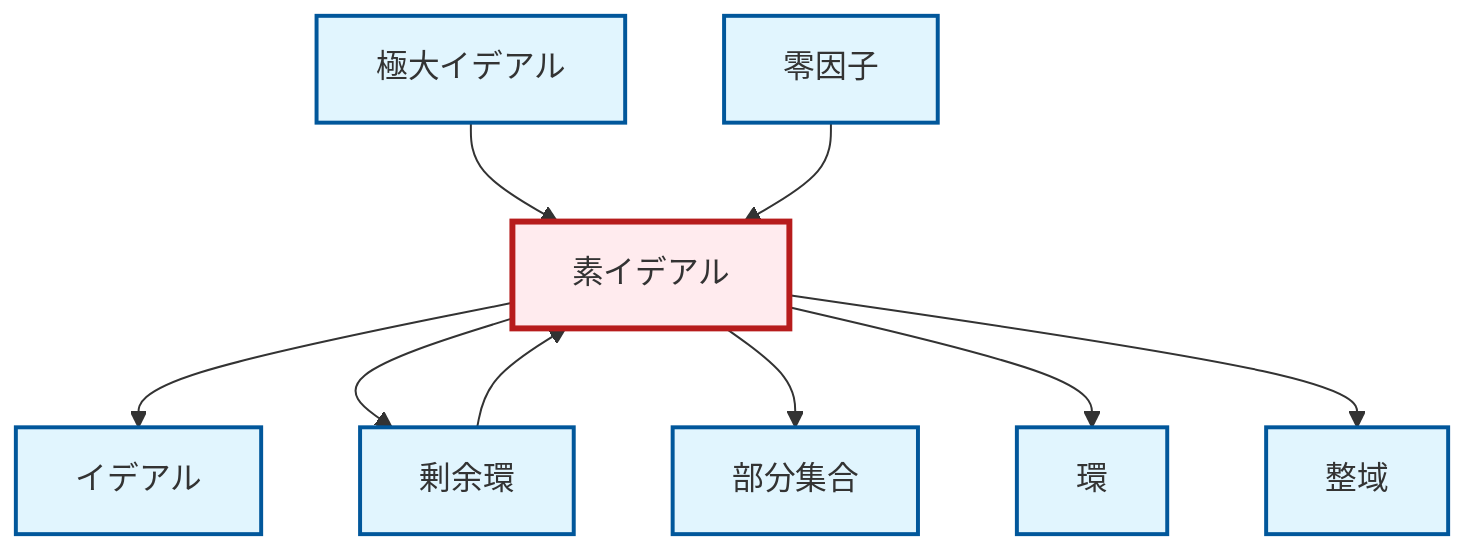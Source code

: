graph TD
    classDef definition fill:#e1f5fe,stroke:#01579b,stroke-width:2px
    classDef theorem fill:#f3e5f5,stroke:#4a148c,stroke-width:2px
    classDef axiom fill:#fff3e0,stroke:#e65100,stroke-width:2px
    classDef example fill:#e8f5e9,stroke:#1b5e20,stroke-width:2px
    classDef current fill:#ffebee,stroke:#b71c1c,stroke-width:3px
    def-zero-divisor["零因子"]:::definition
    def-ideal["イデアル"]:::definition
    def-integral-domain["整域"]:::definition
    def-subset["部分集合"]:::definition
    def-prime-ideal["素イデアル"]:::definition
    def-quotient-ring["剰余環"]:::definition
    def-maximal-ideal["極大イデアル"]:::definition
    def-ring["環"]:::definition
    def-prime-ideal --> def-ideal
    def-prime-ideal --> def-quotient-ring
    def-maximal-ideal --> def-prime-ideal
    def-quotient-ring --> def-prime-ideal
    def-prime-ideal --> def-subset
    def-prime-ideal --> def-ring
    def-prime-ideal --> def-integral-domain
    def-zero-divisor --> def-prime-ideal
    class def-prime-ideal current